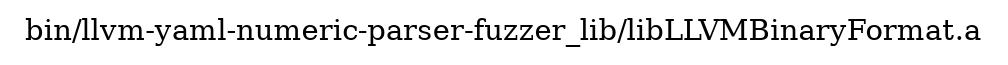 digraph "bin/llvm-yaml-numeric-parser-fuzzer_lib/libLLVMBinaryFormat.a" {
	label="bin/llvm-yaml-numeric-parser-fuzzer_lib/libLLVMBinaryFormat.a";
	rankdir=LR;

}
